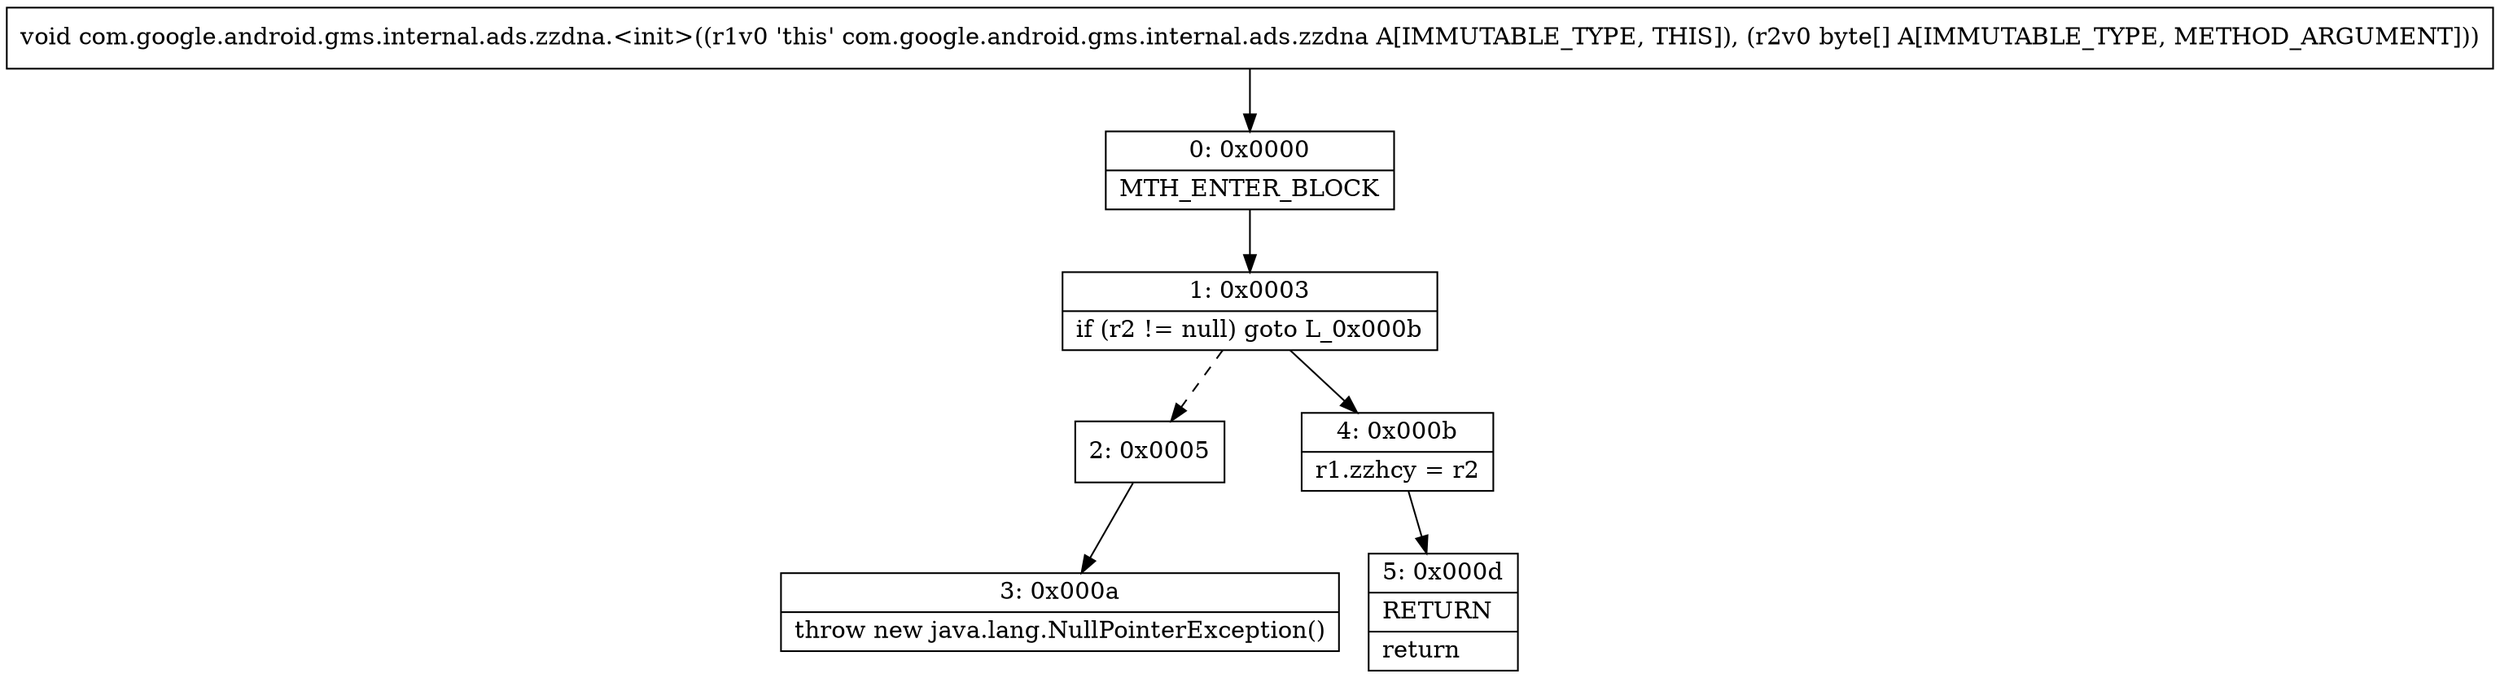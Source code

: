 digraph "CFG forcom.google.android.gms.internal.ads.zzdna.\<init\>([B)V" {
Node_0 [shape=record,label="{0\:\ 0x0000|MTH_ENTER_BLOCK\l}"];
Node_1 [shape=record,label="{1\:\ 0x0003|if (r2 != null) goto L_0x000b\l}"];
Node_2 [shape=record,label="{2\:\ 0x0005}"];
Node_3 [shape=record,label="{3\:\ 0x000a|throw new java.lang.NullPointerException()\l}"];
Node_4 [shape=record,label="{4\:\ 0x000b|r1.zzhcy = r2\l}"];
Node_5 [shape=record,label="{5\:\ 0x000d|RETURN\l|return\l}"];
MethodNode[shape=record,label="{void com.google.android.gms.internal.ads.zzdna.\<init\>((r1v0 'this' com.google.android.gms.internal.ads.zzdna A[IMMUTABLE_TYPE, THIS]), (r2v0 byte[] A[IMMUTABLE_TYPE, METHOD_ARGUMENT])) }"];
MethodNode -> Node_0;
Node_0 -> Node_1;
Node_1 -> Node_2[style=dashed];
Node_1 -> Node_4;
Node_2 -> Node_3;
Node_4 -> Node_5;
}

